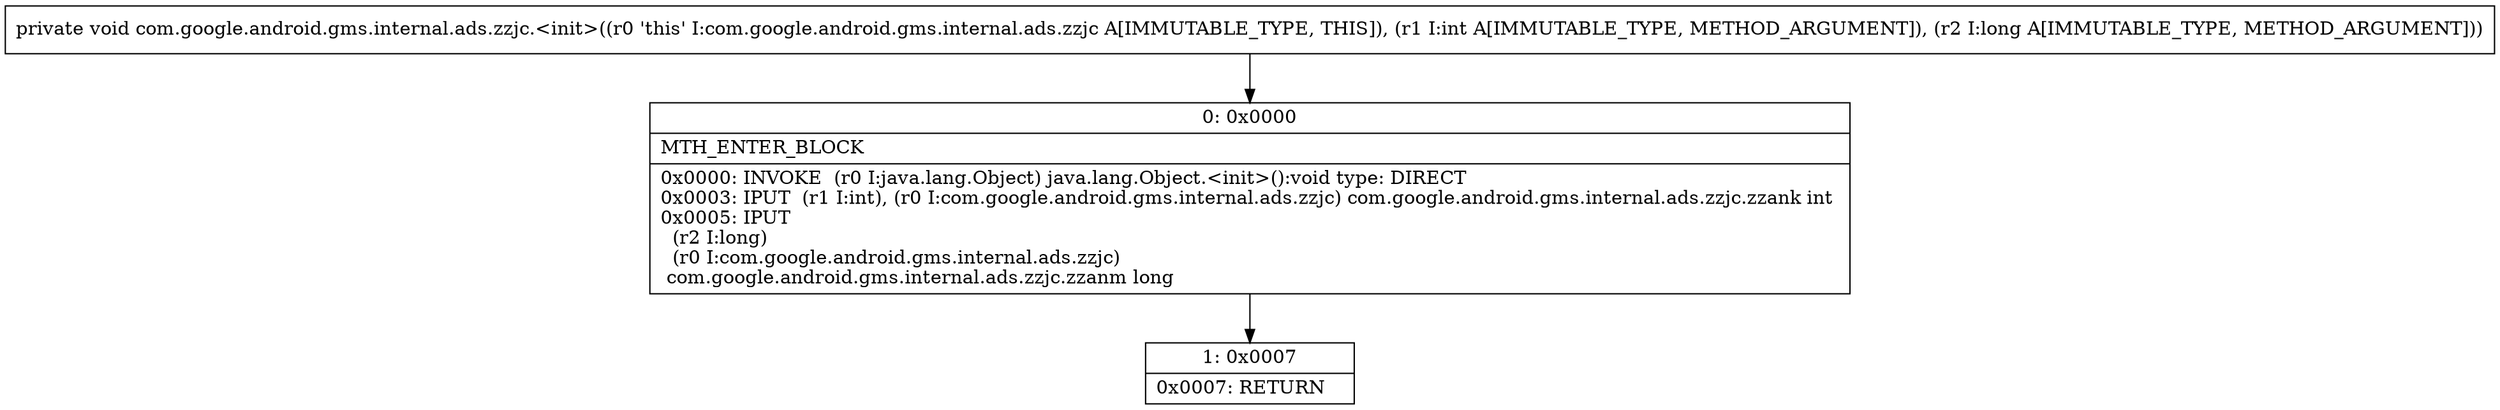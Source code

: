 digraph "CFG forcom.google.android.gms.internal.ads.zzjc.\<init\>(IJ)V" {
Node_0 [shape=record,label="{0\:\ 0x0000|MTH_ENTER_BLOCK\l|0x0000: INVOKE  (r0 I:java.lang.Object) java.lang.Object.\<init\>():void type: DIRECT \l0x0003: IPUT  (r1 I:int), (r0 I:com.google.android.gms.internal.ads.zzjc) com.google.android.gms.internal.ads.zzjc.zzank int \l0x0005: IPUT  \l  (r2 I:long)\l  (r0 I:com.google.android.gms.internal.ads.zzjc)\l com.google.android.gms.internal.ads.zzjc.zzanm long \l}"];
Node_1 [shape=record,label="{1\:\ 0x0007|0x0007: RETURN   \l}"];
MethodNode[shape=record,label="{private void com.google.android.gms.internal.ads.zzjc.\<init\>((r0 'this' I:com.google.android.gms.internal.ads.zzjc A[IMMUTABLE_TYPE, THIS]), (r1 I:int A[IMMUTABLE_TYPE, METHOD_ARGUMENT]), (r2 I:long A[IMMUTABLE_TYPE, METHOD_ARGUMENT])) }"];
MethodNode -> Node_0;
Node_0 -> Node_1;
}

